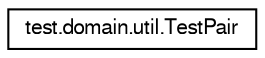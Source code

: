 digraph "Jerarquia Gràfica de la Classe"
{
 // LATEX_PDF_SIZE
  edge [fontname="FreeSans",fontsize="10",labelfontname="FreeSans",labelfontsize="10"];
  node [fontname="FreeSans",fontsize="10",shape=record];
  rankdir="LR";
  Node0 [label="test.domain.util.TestPair",height=0.2,width=0.4,color="black", fillcolor="white", style="filled",URL="$classtest_1_1domain_1_1util_1_1_test_pair.html",tooltip="Classe per provar de forma unitària la classe Pair."];
}
